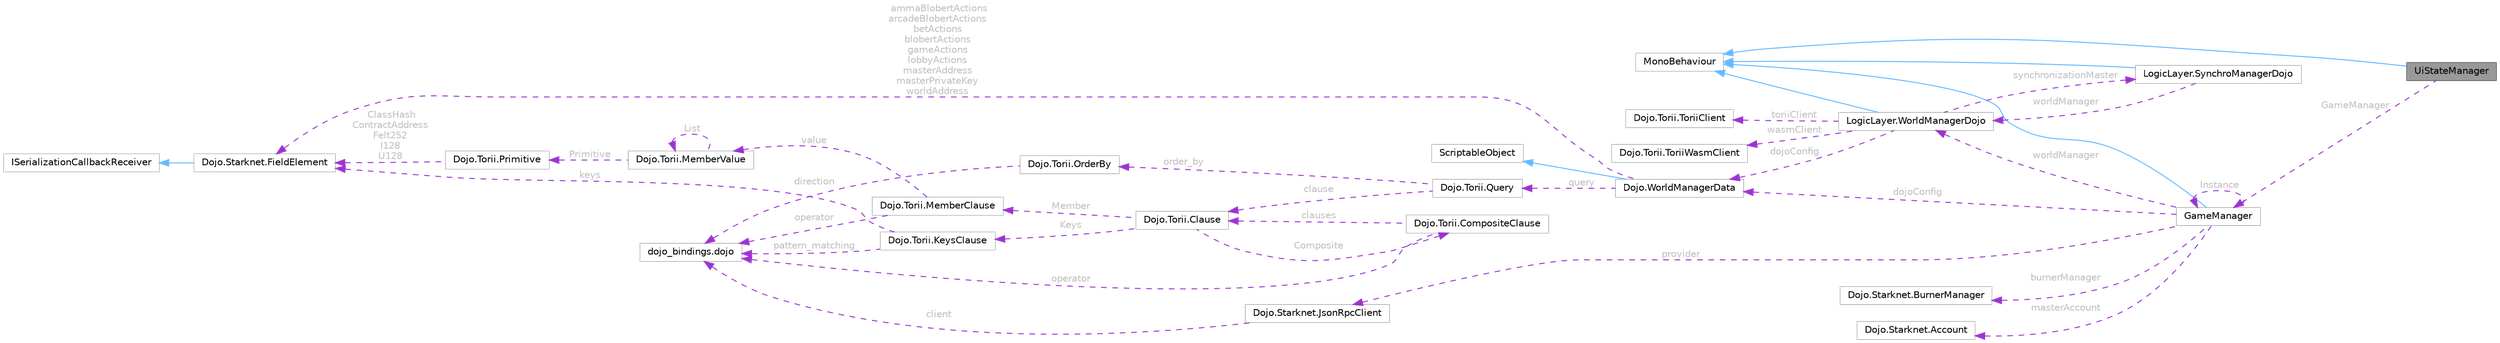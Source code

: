 digraph "UiStateManager"
{
 // LATEX_PDF_SIZE
  bgcolor="transparent";
  edge [fontname=Helvetica,fontsize=10,labelfontname=Helvetica,labelfontsize=10];
  node [fontname=Helvetica,fontsize=10,shape=box,height=0.2,width=0.4];
  rankdir="LR";
  Node1 [id="Node000001",label="UiStateManager",height=0.2,width=0.4,color="gray40", fillcolor="grey60", style="filled", fontcolor="black",tooltip="Deprecated class was used for debugging purposes but the ticket to make debuggin specific to the page..."];
  Node2 -> Node1 [id="edge1_Node000001_Node000002",dir="back",color="steelblue1",style="solid",tooltip=" "];
  Node2 [id="Node000002",label="MonoBehaviour",height=0.2,width=0.4,color="grey75", fillcolor="white", style="filled",tooltip=" "];
  Node3 -> Node1 [id="edge2_Node000001_Node000003",dir="back",color="darkorchid3",style="dashed",tooltip=" ",label=" GameManager",fontcolor="grey" ];
  Node3 [id="Node000003",label="GameManager",height=0.2,width=0.4,color="grey75", fillcolor="white", style="filled",URL="$class_game_manager.html",tooltip=" "];
  Node2 -> Node3 [id="edge3_Node000003_Node000002",dir="back",color="steelblue1",style="solid",tooltip=" "];
  Node3 -> Node3 [id="edge4_Node000003_Node000003",dir="back",color="darkorchid3",style="dashed",tooltip=" ",label=" Instance",fontcolor="grey" ];
  Node4 -> Node3 [id="edge5_Node000003_Node000004",dir="back",color="darkorchid3",style="dashed",tooltip=" ",label=" worldManager",fontcolor="grey" ];
  Node4 [id="Node000004",label="LogicLayer.WorldManagerDojo",height=0.2,width=0.4,color="grey75", fillcolor="white", style="filled",URL="$class_logic_layer_1_1_world_manager_dojo.html",tooltip=" "];
  Node2 -> Node4 [id="edge6_Node000004_Node000002",dir="back",color="steelblue1",style="solid",tooltip=" "];
  Node5 -> Node4 [id="edge7_Node000004_Node000005",dir="back",color="darkorchid3",style="dashed",tooltip=" ",label=" synchronizationMaster",fontcolor="grey" ];
  Node5 [id="Node000005",label="LogicLayer.SynchroManagerDojo",height=0.2,width=0.4,color="grey75", fillcolor="white", style="filled",URL="$class_logic_layer_1_1_synchro_manager_dojo.html",tooltip=" "];
  Node2 -> Node5 [id="edge8_Node000005_Node000002",dir="back",color="steelblue1",style="solid",tooltip=" "];
  Node4 -> Node5 [id="edge9_Node000005_Node000004",dir="back",color="darkorchid3",style="dashed",tooltip=" ",label=" worldManager",fontcolor="grey" ];
  Node6 -> Node4 [id="edge10_Node000004_Node000006",dir="back",color="darkorchid3",style="dashed",tooltip=" ",label=" toriiClient",fontcolor="grey" ];
  Node6 [id="Node000006",label="Dojo.Torii.ToriiClient",height=0.2,width=0.4,color="grey75", fillcolor="white", style="filled",URL="$class_dojo_1_1_torii_1_1_torii_client.html",tooltip=" "];
  Node7 -> Node4 [id="edge11_Node000004_Node000007",dir="back",color="darkorchid3",style="dashed",tooltip=" ",label=" wasmClient",fontcolor="grey" ];
  Node7 [id="Node000007",label="Dojo.Torii.ToriiWasmClient",height=0.2,width=0.4,color="grey75", fillcolor="white", style="filled",URL="$class_dojo_1_1_torii_1_1_torii_wasm_client.html",tooltip=" "];
  Node8 -> Node4 [id="edge12_Node000004_Node000008",dir="back",color="darkorchid3",style="dashed",tooltip=" ",label=" dojoConfig",fontcolor="grey" ];
  Node8 [id="Node000008",label="Dojo.WorldManagerData",height=0.2,width=0.4,color="grey75", fillcolor="white", style="filled",URL="$class_dojo_1_1_world_manager_data.html",tooltip=" "];
  Node9 -> Node8 [id="edge13_Node000008_Node000009",dir="back",color="steelblue1",style="solid",tooltip=" "];
  Node9 [id="Node000009",label="ScriptableObject",height=0.2,width=0.4,color="grey75", fillcolor="white", style="filled",tooltip=" "];
  Node10 -> Node8 [id="edge14_Node000008_Node000010",dir="back",color="darkorchid3",style="dashed",tooltip=" ",label=" ammaBlobertActions\narcadeBlobertActions\nbetActions\nblobertActions\ngameActions\nlobbyActions\nmasterAddress\nmasterPrivateKey\nworldAddress",fontcolor="grey" ];
  Node10 [id="Node000010",label="Dojo.Starknet.FieldElement",height=0.2,width=0.4,color="grey75", fillcolor="white", style="filled",URL="$class_dojo_1_1_starknet_1_1_field_element.html",tooltip=" "];
  Node11 -> Node10 [id="edge15_Node000010_Node000011",dir="back",color="steelblue1",style="solid",tooltip=" "];
  Node11 [id="Node000011",label="ISerializationCallbackReceiver",height=0.2,width=0.4,color="grey75", fillcolor="white", style="filled",tooltip=" "];
  Node12 -> Node8 [id="edge16_Node000008_Node000012",dir="back",color="darkorchid3",style="dashed",tooltip=" ",label=" query",fontcolor="grey" ];
  Node12 [id="Node000012",label="Dojo.Torii.Query",height=0.2,width=0.4,color="grey75", fillcolor="white", style="filled",URL="$class_dojo_1_1_torii_1_1_query.html",tooltip=" "];
  Node13 -> Node12 [id="edge17_Node000012_Node000013",dir="back",color="darkorchid3",style="dashed",tooltip=" ",label=" clause",fontcolor="grey" ];
  Node13 [id="Node000013",label="Dojo.Torii.Clause",height=0.2,width=0.4,color="grey75", fillcolor="white", style="filled",URL="$struct_dojo_1_1_torii_1_1_clause.html",tooltip=" "];
  Node14 -> Node13 [id="edge18_Node000013_Node000014",dir="back",color="darkorchid3",style="dashed",tooltip=" ",label=" Keys",fontcolor="grey" ];
  Node14 [id="Node000014",label="Dojo.Torii.KeysClause",height=0.2,width=0.4,color="grey75", fillcolor="white", style="filled",URL="$struct_dojo_1_1_torii_1_1_keys_clause.html",tooltip=" "];
  Node10 -> Node14 [id="edge19_Node000014_Node000010",dir="back",color="darkorchid3",style="dashed",tooltip=" ",label=" keys",fontcolor="grey" ];
  Node15 -> Node14 [id="edge20_Node000014_Node000015",dir="back",color="darkorchid3",style="dashed",tooltip=" ",label=" pattern_matching",fontcolor="grey" ];
  Node15 [id="Node000015",label="dojo_bindings.dojo",height=0.2,width=0.4,color="grey75", fillcolor="white", style="filled",tooltip=" "];
  Node16 -> Node13 [id="edge21_Node000013_Node000016",dir="back",color="darkorchid3",style="dashed",tooltip=" ",label=" Member",fontcolor="grey" ];
  Node16 [id="Node000016",label="Dojo.Torii.MemberClause",height=0.2,width=0.4,color="grey75", fillcolor="white", style="filled",URL="$struct_dojo_1_1_torii_1_1_member_clause.html",tooltip=" "];
  Node15 -> Node16 [id="edge22_Node000016_Node000015",dir="back",color="darkorchid3",style="dashed",tooltip=" ",label=" operator",fontcolor="grey" ];
  Node17 -> Node16 [id="edge23_Node000016_Node000017",dir="back",color="darkorchid3",style="dashed",tooltip=" ",label=" value",fontcolor="grey" ];
  Node17 [id="Node000017",label="Dojo.Torii.MemberValue",height=0.2,width=0.4,color="grey75", fillcolor="white", style="filled",URL="$struct_dojo_1_1_torii_1_1_member_value.html",tooltip=" "];
  Node18 -> Node17 [id="edge24_Node000017_Node000018",dir="back",color="darkorchid3",style="dashed",tooltip=" ",label=" Primitive",fontcolor="grey" ];
  Node18 [id="Node000018",label="Dojo.Torii.Primitive",height=0.2,width=0.4,color="grey75", fillcolor="white", style="filled",URL="$struct_dojo_1_1_torii_1_1_primitive.html",tooltip=" "];
  Node10 -> Node18 [id="edge25_Node000018_Node000010",dir="back",color="darkorchid3",style="dashed",tooltip=" ",label=" ClassHash\nContractAddress\nFelt252\nI128\nU128",fontcolor="grey" ];
  Node17 -> Node17 [id="edge26_Node000017_Node000017",dir="back",color="darkorchid3",style="dashed",tooltip=" ",label=" List",fontcolor="grey" ];
  Node19 -> Node13 [id="edge27_Node000013_Node000019",dir="back",color="darkorchid3",style="dashed",tooltip=" ",label=" Composite",fontcolor="grey" ];
  Node19 [id="Node000019",label="Dojo.Torii.CompositeClause",height=0.2,width=0.4,color="grey75", fillcolor="white", style="filled",URL="$struct_dojo_1_1_torii_1_1_composite_clause.html",tooltip=" "];
  Node15 -> Node19 [id="edge28_Node000019_Node000015",dir="back",color="darkorchid3",style="dashed",tooltip=" ",label=" operator",fontcolor="grey" ];
  Node13 -> Node19 [id="edge29_Node000019_Node000013",dir="back",color="darkorchid3",style="dashed",tooltip=" ",label=" clauses",fontcolor="grey" ];
  Node20 -> Node12 [id="edge30_Node000012_Node000020",dir="back",color="darkorchid3",style="dashed",tooltip=" ",label=" order_by",fontcolor="grey" ];
  Node20 [id="Node000020",label="Dojo.Torii.OrderBy",height=0.2,width=0.4,color="grey75", fillcolor="white", style="filled",URL="$struct_dojo_1_1_torii_1_1_order_by.html",tooltip=" "];
  Node15 -> Node20 [id="edge31_Node000020_Node000015",dir="back",color="darkorchid3",style="dashed",tooltip=" ",label=" direction",fontcolor="grey" ];
  Node8 -> Node3 [id="edge32_Node000003_Node000008",dir="back",color="darkorchid3",style="dashed",tooltip=" ",label=" dojoConfig",fontcolor="grey" ];
  Node21 -> Node3 [id="edge33_Node000003_Node000021",dir="back",color="darkorchid3",style="dashed",tooltip=" ",label=" burnerManager",fontcolor="grey" ];
  Node21 [id="Node000021",label="Dojo.Starknet.BurnerManager",height=0.2,width=0.4,color="grey75", fillcolor="white", style="filled",URL="$class_dojo_1_1_starknet_1_1_burner_manager.html",tooltip=" "];
  Node22 -> Node3 [id="edge34_Node000003_Node000022",dir="back",color="darkorchid3",style="dashed",tooltip=" ",label=" provider",fontcolor="grey" ];
  Node22 [id="Node000022",label="Dojo.Starknet.JsonRpcClient",height=0.2,width=0.4,color="grey75", fillcolor="white", style="filled",URL="$class_dojo_1_1_starknet_1_1_json_rpc_client.html",tooltip=" "];
  Node15 -> Node22 [id="edge35_Node000022_Node000015",dir="back",color="darkorchid3",style="dashed",tooltip=" ",label=" client",fontcolor="grey" ];
  Node23 -> Node3 [id="edge36_Node000003_Node000023",dir="back",color="darkorchid3",style="dashed",tooltip=" ",label=" masterAccount",fontcolor="grey" ];
  Node23 [id="Node000023",label="Dojo.Starknet.Account",height=0.2,width=0.4,color="grey75", fillcolor="white", style="filled",URL="$class_dojo_1_1_starknet_1_1_account.html",tooltip=" "];
}
